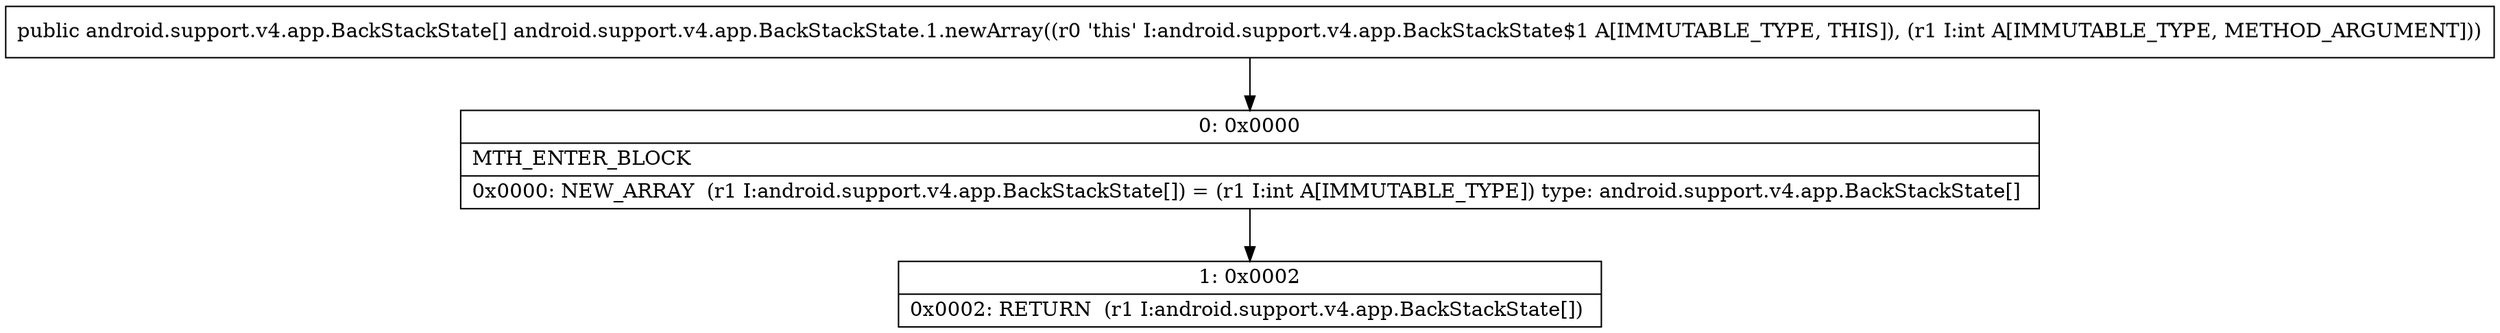 digraph "CFG forandroid.support.v4.app.BackStackState.1.newArray(I)[Landroid\/support\/v4\/app\/BackStackState;" {
Node_0 [shape=record,label="{0\:\ 0x0000|MTH_ENTER_BLOCK\l|0x0000: NEW_ARRAY  (r1 I:android.support.v4.app.BackStackState[]) = (r1 I:int A[IMMUTABLE_TYPE]) type: android.support.v4.app.BackStackState[] \l}"];
Node_1 [shape=record,label="{1\:\ 0x0002|0x0002: RETURN  (r1 I:android.support.v4.app.BackStackState[]) \l}"];
MethodNode[shape=record,label="{public android.support.v4.app.BackStackState[] android.support.v4.app.BackStackState.1.newArray((r0 'this' I:android.support.v4.app.BackStackState$1 A[IMMUTABLE_TYPE, THIS]), (r1 I:int A[IMMUTABLE_TYPE, METHOD_ARGUMENT])) }"];
MethodNode -> Node_0;
Node_0 -> Node_1;
}

